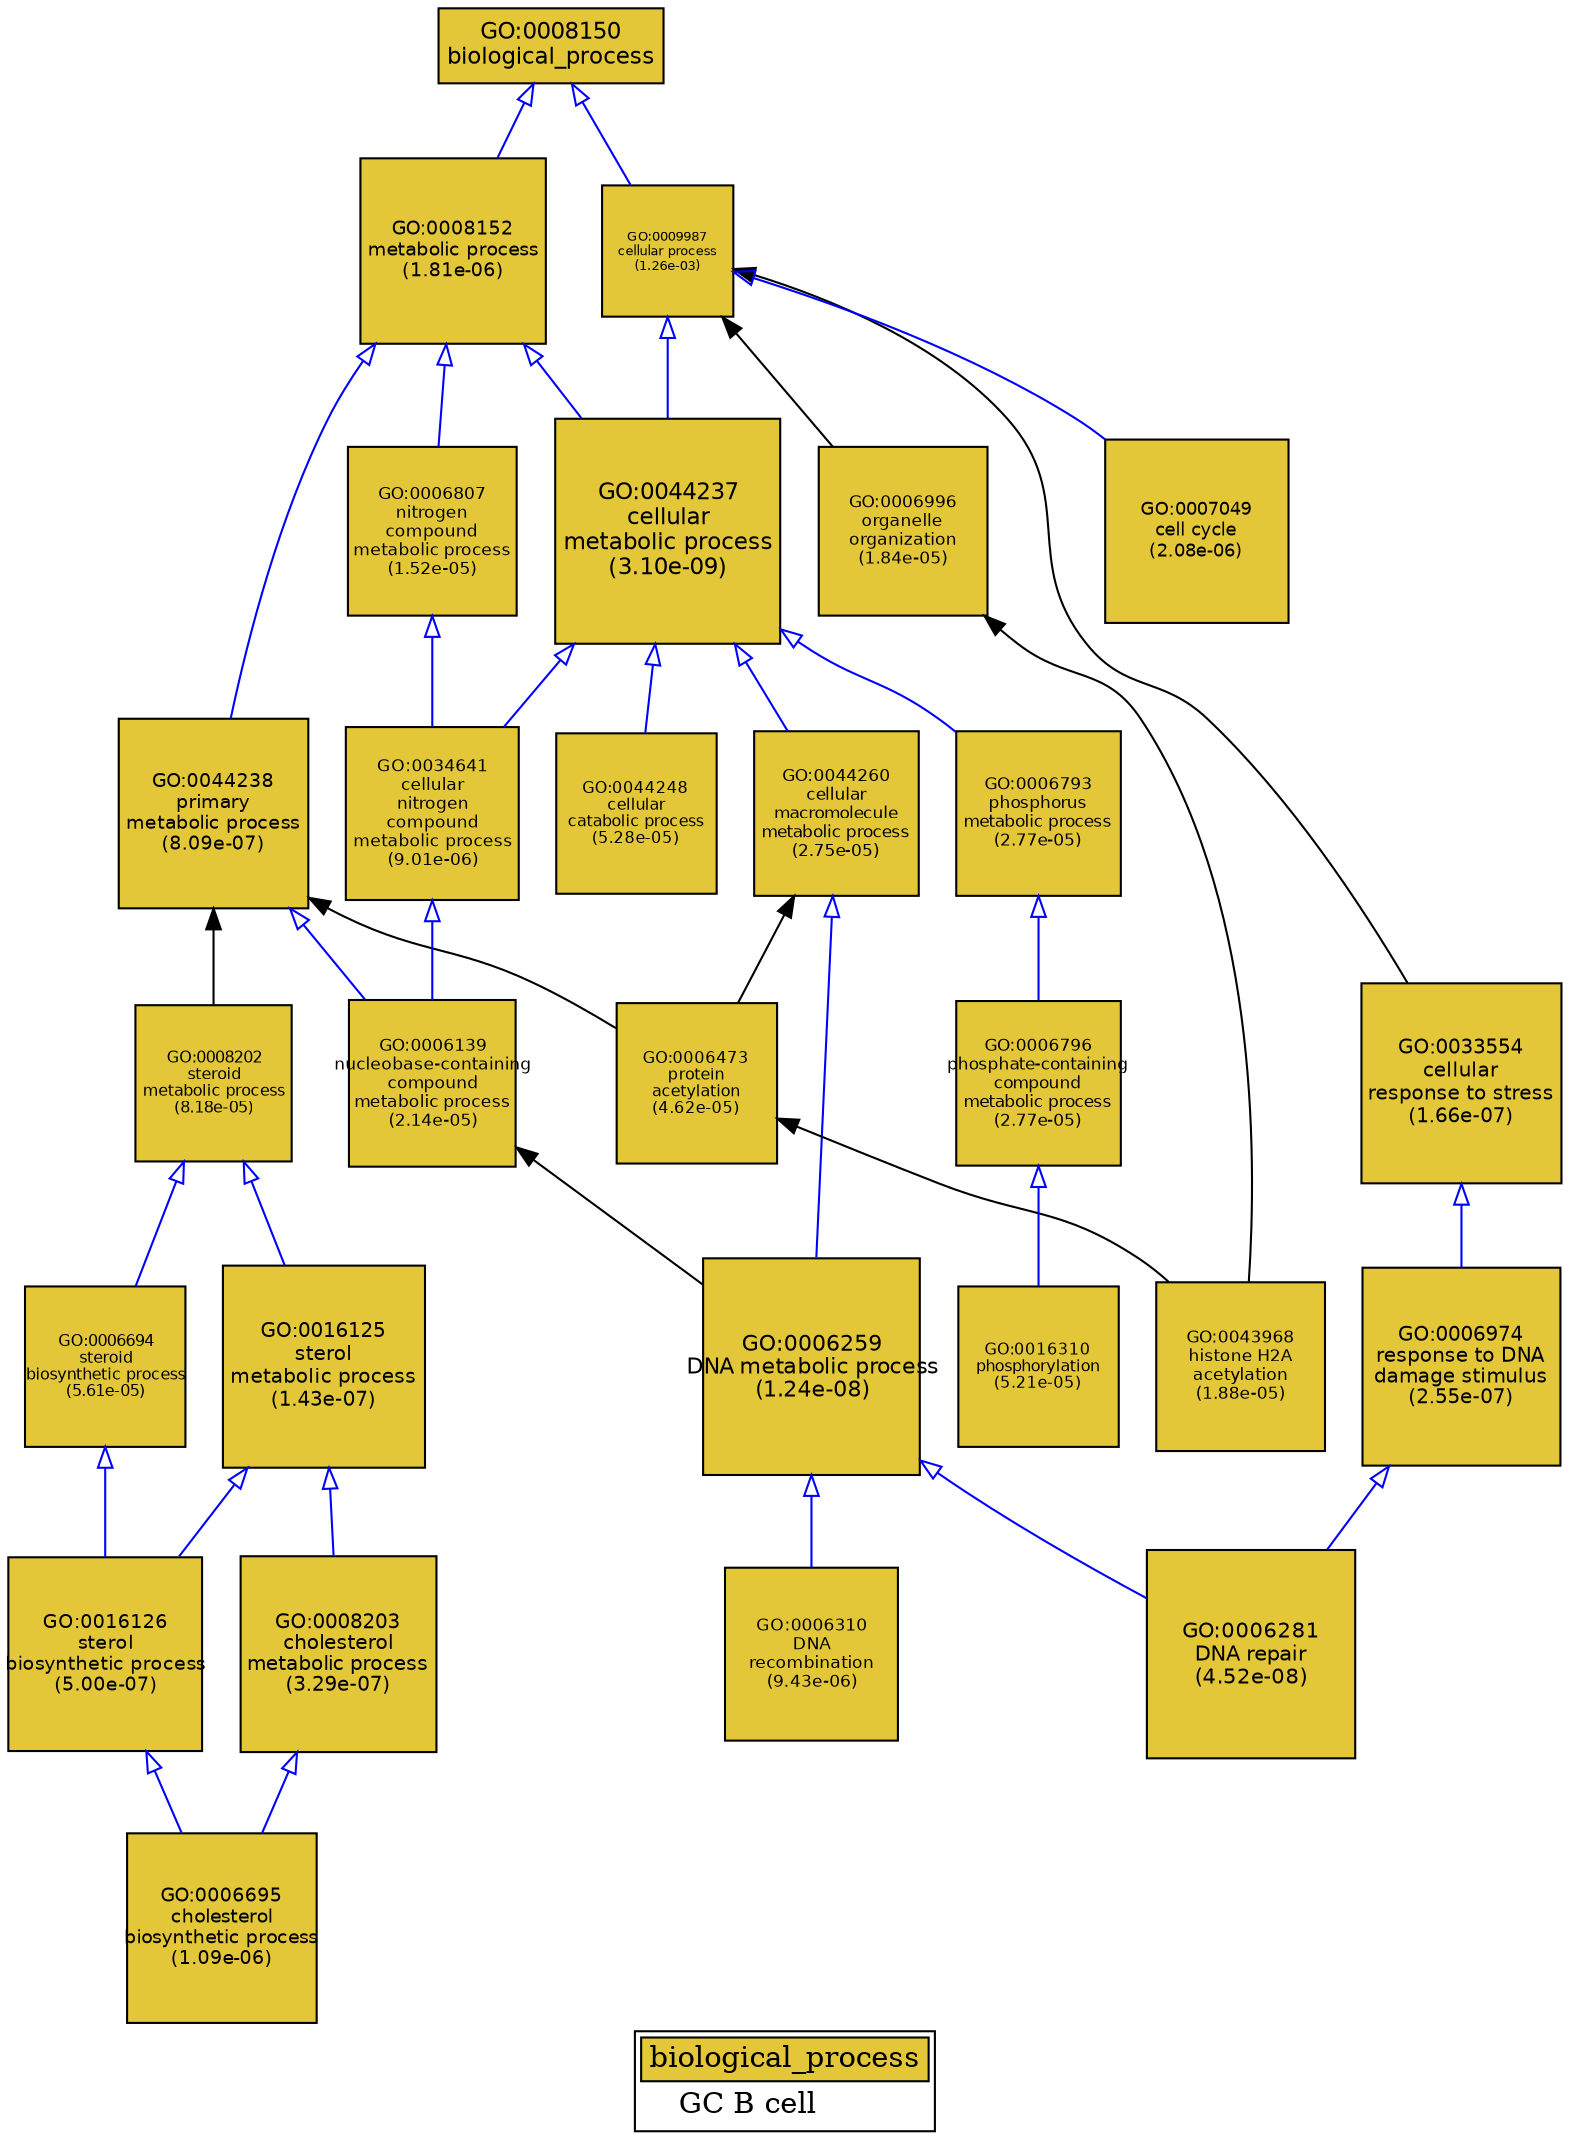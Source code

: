 digraph "biological_process" {
graph [ bgcolor = "#ffffff", label = <<TABLE COLOR="black" BGCOLOR="white"><TR><TD COLSPAN="2" BGCOLOR="#E3C739"><FONT COLOR="black">biological_process</FONT></TD></TR><TR><TD BORDER="0">GC B cell</TD></TR></TABLE>> ];
node [ fontname = "Helvetica" ];

subgraph "nodes" {

node [ style = "filled", fixedsize = "true", width = 1, shape = "box", fontsize = 9, fillcolor = "#E3C739", fontcolor = "black", color = "black" ];

"GO:0044238" [ URL = "#GO:0044238", label = <<TABLE BORDER="0"><TR><TD>GO:0044238<BR/>primary<BR/>metabolic process<BR/>(8.09e-07)</TD></TR></TABLE>>, width = 1.27035973607, shape = "box", fontsize = 9.1465900997, height = 1.27035973607 ];
"GO:0006259" [ URL = "#GO:0006259", label = <<TABLE BORDER="0"><TR><TD>GO:0006259<BR/>DNA metabolic process<BR/>(1.24e-08)</TD></TR></TABLE>>, width = 1.44621227082, shape = "box", fontsize = 10.4127283499, height = 1.44621227082 ];
"GO:0009987" [ URL = "#GO:0009987", label = <<TABLE BORDER="0"><TR><TD>GO:0009987<BR/>cellular process<BR/>(1.26e-03)</TD></TR></TABLE>>, width = 0.879480943975, shape = "box", fontsize = 6.33226279662, height = 0.879480943975 ];
"GO:0008202" [ URL = "#GO:0008202", label = <<TABLE BORDER="0"><TR><TD>GO:0008202<BR/>steroid<BR/>metabolic process<BR/>(8.18e-05)</TD></TR></TABLE>>, width = 1.04212925542, shape = "box", fontsize = 7.50333063904, height = 1.04212925542 ];
"GO:0006793" [ URL = "#GO:0006793", label = <<TABLE BORDER="0"><TR><TD>GO:0006793<BR/>phosphorus<BR/>metabolic process<BR/>(2.77e-05)</TD></TR></TABLE>>, width = 1.09989246507, shape = "box", fontsize = 7.91922574849, height = 1.09989246507 ];
"GO:0016126" [ URL = "#GO:0016126", label = <<TABLE BORDER="0"><TR><TD>GO:0016126<BR/>sterol<BR/>biosynthetic process<BR/>(5.00e-07)</TD></TR></TABLE>>, width = 1.29181649871, shape = "box", fontsize = 9.30107879071, height = 1.29181649871 ];
"GO:0044260" [ URL = "#GO:0044260", label = <<TABLE BORDER="0"><TR><TD>GO:0044260<BR/>cellular<BR/>macromolecule<BR/>metabolic process<BR/>(2.75e-05)</TD></TR></TABLE>>, width = 1.10022136472, shape = "box", fontsize = 7.92159382599, height = 1.10022136472 ];
"GO:0006695" [ URL = "#GO:0006695", label = <<TABLE BORDER="0"><TR><TD>GO:0006695<BR/>cholesterol<BR/>biosynthetic process<BR/>(1.09e-06)</TD></TR></TABLE>>, width = 1.25697237415, shape = "box", fontsize = 9.05020109385, height = 1.25697237415 ];
"GO:0034641" [ URL = "#GO:0034641", label = <<TABLE BORDER="0"><TR><TD>GO:0034641<BR/>cellular<BR/>nitrogen<BR/>compound<BR/>metabolic process<BR/>(9.01e-06)</TD></TR></TABLE>>, width = 1.15682048959, shape = "box", fontsize = 8.32910752508, height = 1.15682048959 ];
"GO:0008150" [ URL = "#GO:0008150", label = <<TABLE BORDER="0"><TR><TD>GO:0008150<BR/>biological_process</TD></TR></TABLE>>, width = 1.5, shape = "box", fontsize = 10.8 ];
"GO:0006473" [ URL = "#GO:0006473", label = <<TABLE BORDER="0"><TR><TD>GO:0006473<BR/>protein<BR/>acetylation<BR/>(4.62e-05)</TD></TR></TABLE>>, width = 1.07306900952, shape = "box", fontsize = 7.72609686855, height = 1.07306900952 ];
"GO:0033554" [ URL = "#GO:0033554", label = <<TABLE BORDER="0"><TR><TD>GO:0033554<BR/>cellular<BR/>response to stress<BR/>(1.66e-07)</TD></TR></TABLE>>, width = 1.33981119007, shape = "box", fontsize = 9.6466405685, height = 1.33981119007 ];
"GO:0006281" [ URL = "#GO:0006281", label = <<TABLE BORDER="0"><TR><TD>GO:0006281<BR/>DNA repair<BR/>(4.52e-08)</TD></TR></TABLE>>, width = 1.39417219259, shape = "box", fontsize = 10.0380397867, height = 1.39417219259 ];
"GO:0008152" [ URL = "#GO:0008152", label = <<TABLE BORDER="0"><TR><TD>GO:0008152<BR/>metabolic process<BR/>(1.81e-06)</TD></TR></TABLE>>, width = 1.23368520358, shape = "box", fontsize = 8.88253346574, height = 1.23368520358 ];
"GO:0016310" [ URL = "#GO:0016310", label = <<TABLE BORDER="0"><TR><TD>GO:0016310<BR/>phosphorylation<BR/>(5.21e-05)</TD></TR></TABLE>>, width = 1.06658198213, shape = "box", fontsize = 7.67939027136, height = 1.06658198213 ];
"GO:0044237" [ URL = "#GO:0044237", label = <<TABLE BORDER="0"><TR><TD>GO:0044237<BR/>cellular<BR/>metabolic process<BR/>(3.10e-09)</TD></TR></TABLE>>, width = 1.5, shape = "box", fontsize = 10.8, height = 1.5 ];
"GO:0016125" [ URL = "#GO:0016125", label = <<TABLE BORDER="0"><TR><TD>GO:0016125<BR/>sterol<BR/>metabolic process<BR/>(1.43e-07)</TD></TR></TABLE>>, width = 1.34598082896, shape = "box", fontsize = 9.69106196853, height = 1.34598082896 ];
"GO:0006310" [ URL = "#GO:0006310", label = <<TABLE BORDER="0"><TR><TD>GO:0006310<BR/>DNA<BR/>recombination<BR/>(9.43e-06)</TD></TR></TABLE>>, width = 1.15456847132, shape = "box", fontsize = 8.31289299349, height = 1.15456847132 ];
"GO:0008203" [ URL = "#GO:0008203", label = <<TABLE BORDER="0"><TR><TD>GO:0008203<BR/>cholesterol<BR/>metabolic process<BR/>(3.29e-07)</TD></TR></TABLE>>, width = 1.31026648318, shape = "box", fontsize = 9.43391867888, height = 1.31026648318 ];
"GO:0006694" [ URL = "#GO:0006694", label = <<TABLE BORDER="0"><TR><TD>GO:0006694<BR/>steroid<BR/>biosynthetic process<BR/>(5.61e-05)</TD></TR></TABLE>>, width = 1.06259355803, shape = "box", fontsize = 7.6506736178, height = 1.06259355803 ];
"GO:0043968" [ URL = "#GO:0043968", label = <<TABLE BORDER="0"><TR><TD>GO:0043968<BR/>histone H2A<BR/>acetylation<BR/>(1.88e-05)</TD></TR></TABLE>>, width = 1.11980857942, shape = "box", fontsize = 8.06262177181, height = 1.11980857942 ];
"GO:0006139" [ URL = "#GO:0006139", label = <<TABLE BORDER="0"><TR><TD>GO:0006139<BR/>nucleobase-containing<BR/>compound<BR/>metabolic process<BR/>(2.14e-05)</TD></TR></TABLE>>, width = 1.11315496166, shape = "box", fontsize = 8.01471572397, height = 1.11315496166 ];
"GO:0006974" [ URL = "#GO:0006974", label = <<TABLE BORDER="0"><TR><TD>GO:0006974<BR/>response to DNA<BR/>damage stimulus<BR/>(2.55e-07)</TD></TR></TABLE>>, width = 1.32124432577, shape = "box", fontsize = 9.51295914554, height = 1.32124432577 ];
"GO:0006796" [ URL = "#GO:0006796", label = <<TABLE BORDER="0"><TR><TD>GO:0006796<BR/>phosphate-containing<BR/>compound<BR/>metabolic process<BR/>(2.77e-05)</TD></TR></TABLE>>, width = 1.09989246507, shape = "box", fontsize = 7.91922574849, height = 1.09989246507 ];
"GO:0007049" [ URL = "#GO:0007049", label = <<TABLE BORDER="0"><TR><TD>GO:0007049<BR/>cell cycle<BR/>(2.08e-06)</TD></TR></TABLE>>, width = 1.22713128729, shape = "box", fontsize = 8.83534526852, height = 1.22713128729 ];
"GO:0006996" [ URL = "#GO:0006996", label = <<TABLE BORDER="0"><TR><TD>GO:0006996<BR/>organelle<BR/>organization<BR/>(1.84e-05)</TD></TR></TABLE>>, width = 1.12092085041, shape = "box", fontsize = 8.07063012292, height = 1.12092085041 ];
"GO:0044248" [ URL = "#GO:0044248", label = <<TABLE BORDER="0"><TR><TD>GO:0044248<BR/>cellular<BR/>catabolic process<BR/>(5.28e-05)</TD></TR></TABLE>>, width = 1.0659241096, shape = "box", fontsize = 7.67465358915, height = 1.0659241096 ];
"GO:0006807" [ URL = "#GO:0006807", label = <<TABLE BORDER="0"><TR><TD>GO:0006807<BR/>nitrogen<BR/>compound<BR/>metabolic process<BR/>(1.52e-05)</TD></TR></TABLE>>, width = 1.13069005681, shape = "box", fontsize = 8.14096840906, height = 1.13069005681 ];
}
subgraph "edges" {


edge [ dir = "back", weight = 1 ];
subgraph "regulates" {


edge [ color = "cyan", arrowtail = "none" ];
subgraph "positive" {


edge [ color = "green", arrowtail = "vee" ];
}
subgraph "negative" {


edge [ color = "red", arrowtail = "tee" ];
}
}
subgraph "part_of" {


edge [ color = "purple", arrowtail = "diamond", weight = 2.5 ];
}
subgraph "is_a" {


edge [ color = "blue", arrowtail = "empty", weight = 5.0 ];
"GO:0006259" -> "GO:0006310";
"GO:0006807" -> "GO:0034641";
"GO:0008152" -> "GO:0006807";
"GO:0006694" -> "GO:0016126";
"GO:0008202" -> "GO:0006694";
"GO:0008203" -> "GO:0006695";
"GO:0044237" -> "GO:0006793";
"GO:0006796" -> "GO:0016310";
"GO:0033554" -> "GO:0006974";
"GO:0008152" -> "GO:0044238";
"GO:0009987" -> "GO:0044237";
"GO:0008150" -> "GO:0009987";
"GO:0006793" -> "GO:0006796";
"GO:0008150" -> "GO:0008152";
"GO:0044237" -> "GO:0034641";
"GO:0034641" -> "GO:0006139";
"GO:0016125" -> "GO:0008203";
"GO:0009987" -> "GO:0007049";
"GO:0044260" -> "GO:0006259";
"GO:0044237" -> "GO:0044248";
"GO:0044237" -> "GO:0044260";
"GO:0008202" -> "GO:0016125";
"GO:0006259" -> "GO:0006281";
"GO:0016125" -> "GO:0016126";
"GO:0008152" -> "GO:0044237";
"GO:0016126" -> "GO:0006695";
"GO:0044238" -> "GO:0006139";
"GO:0006974" -> "GO:0006281";
}
"GO:0006996" -> "GO:0043968";
"GO:0009987" -> "GO:0006996";
"GO:0009987" -> "GO:0033554";
"GO:0006473" -> "GO:0043968";
"GO:0006139" -> "GO:0006259";
"GO:0044260" -> "GO:0006473";
"GO:0044238" -> "GO:0008202";
"GO:0044238" -> "GO:0006473";
}
}
